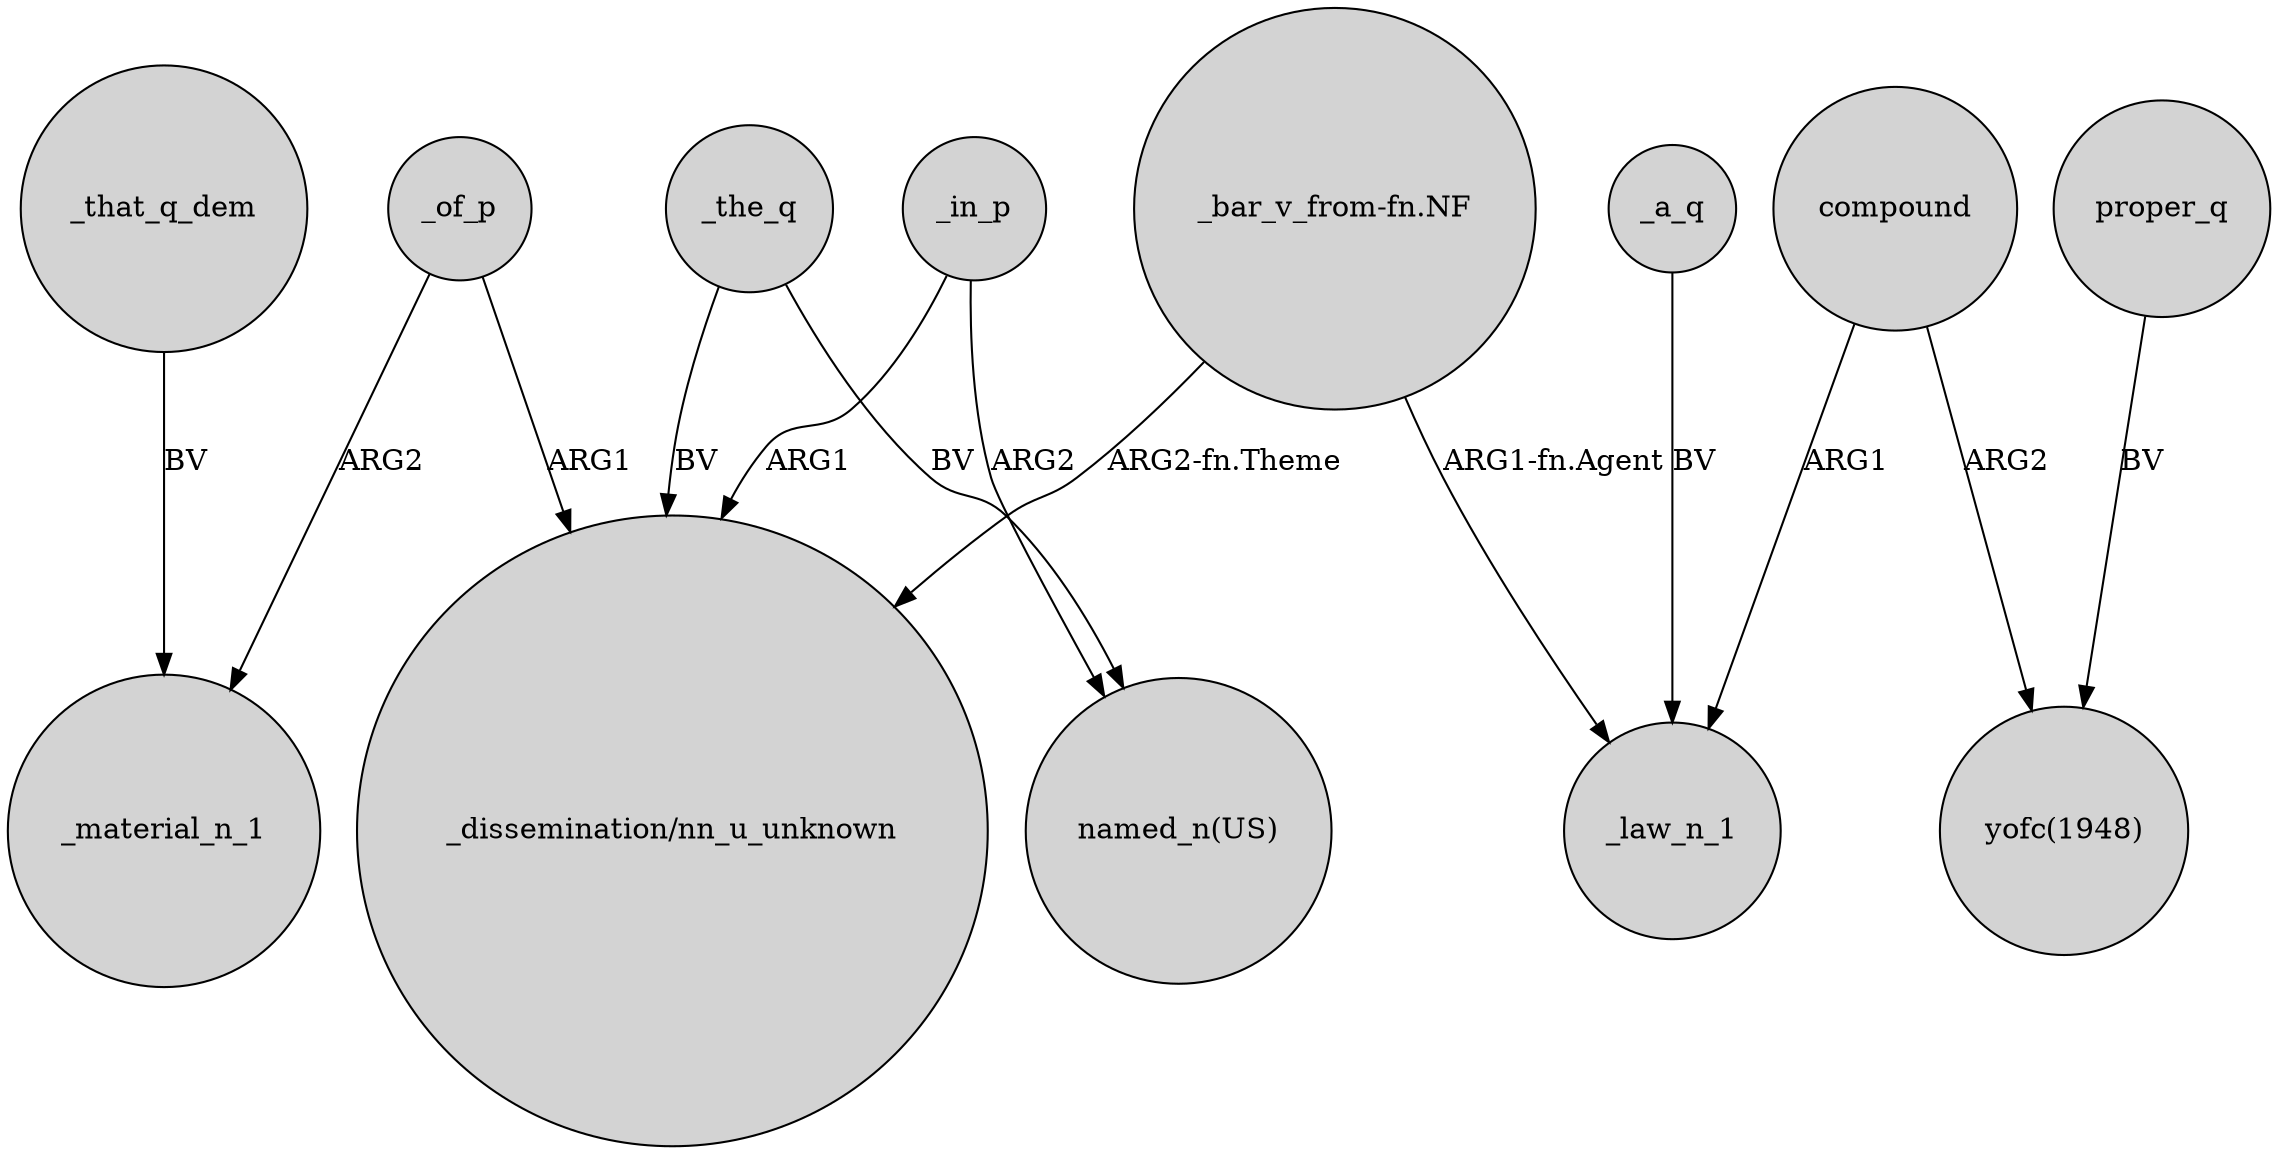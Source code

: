 digraph {
	node [shape=circle style=filled]
	_of_p -> _material_n_1 [label=ARG2]
	_that_q_dem -> _material_n_1 [label=BV]
	_a_q -> _law_n_1 [label=BV]
	"_bar_v_from-fn.NF" -> "_dissemination/nn_u_unknown" [label="ARG2-fn.Theme"]
	compound -> _law_n_1 [label=ARG1]
	proper_q -> "yofc(1948)" [label=BV]
	compound -> "yofc(1948)" [label=ARG2]
	_in_p -> "named_n(US)" [label=ARG2]
	_the_q -> "named_n(US)" [label=BV]
	_in_p -> "_dissemination/nn_u_unknown" [label=ARG1]
	_the_q -> "_dissemination/nn_u_unknown" [label=BV]
	"_bar_v_from-fn.NF" -> _law_n_1 [label="ARG1-fn.Agent"]
	_of_p -> "_dissemination/nn_u_unknown" [label=ARG1]
}
